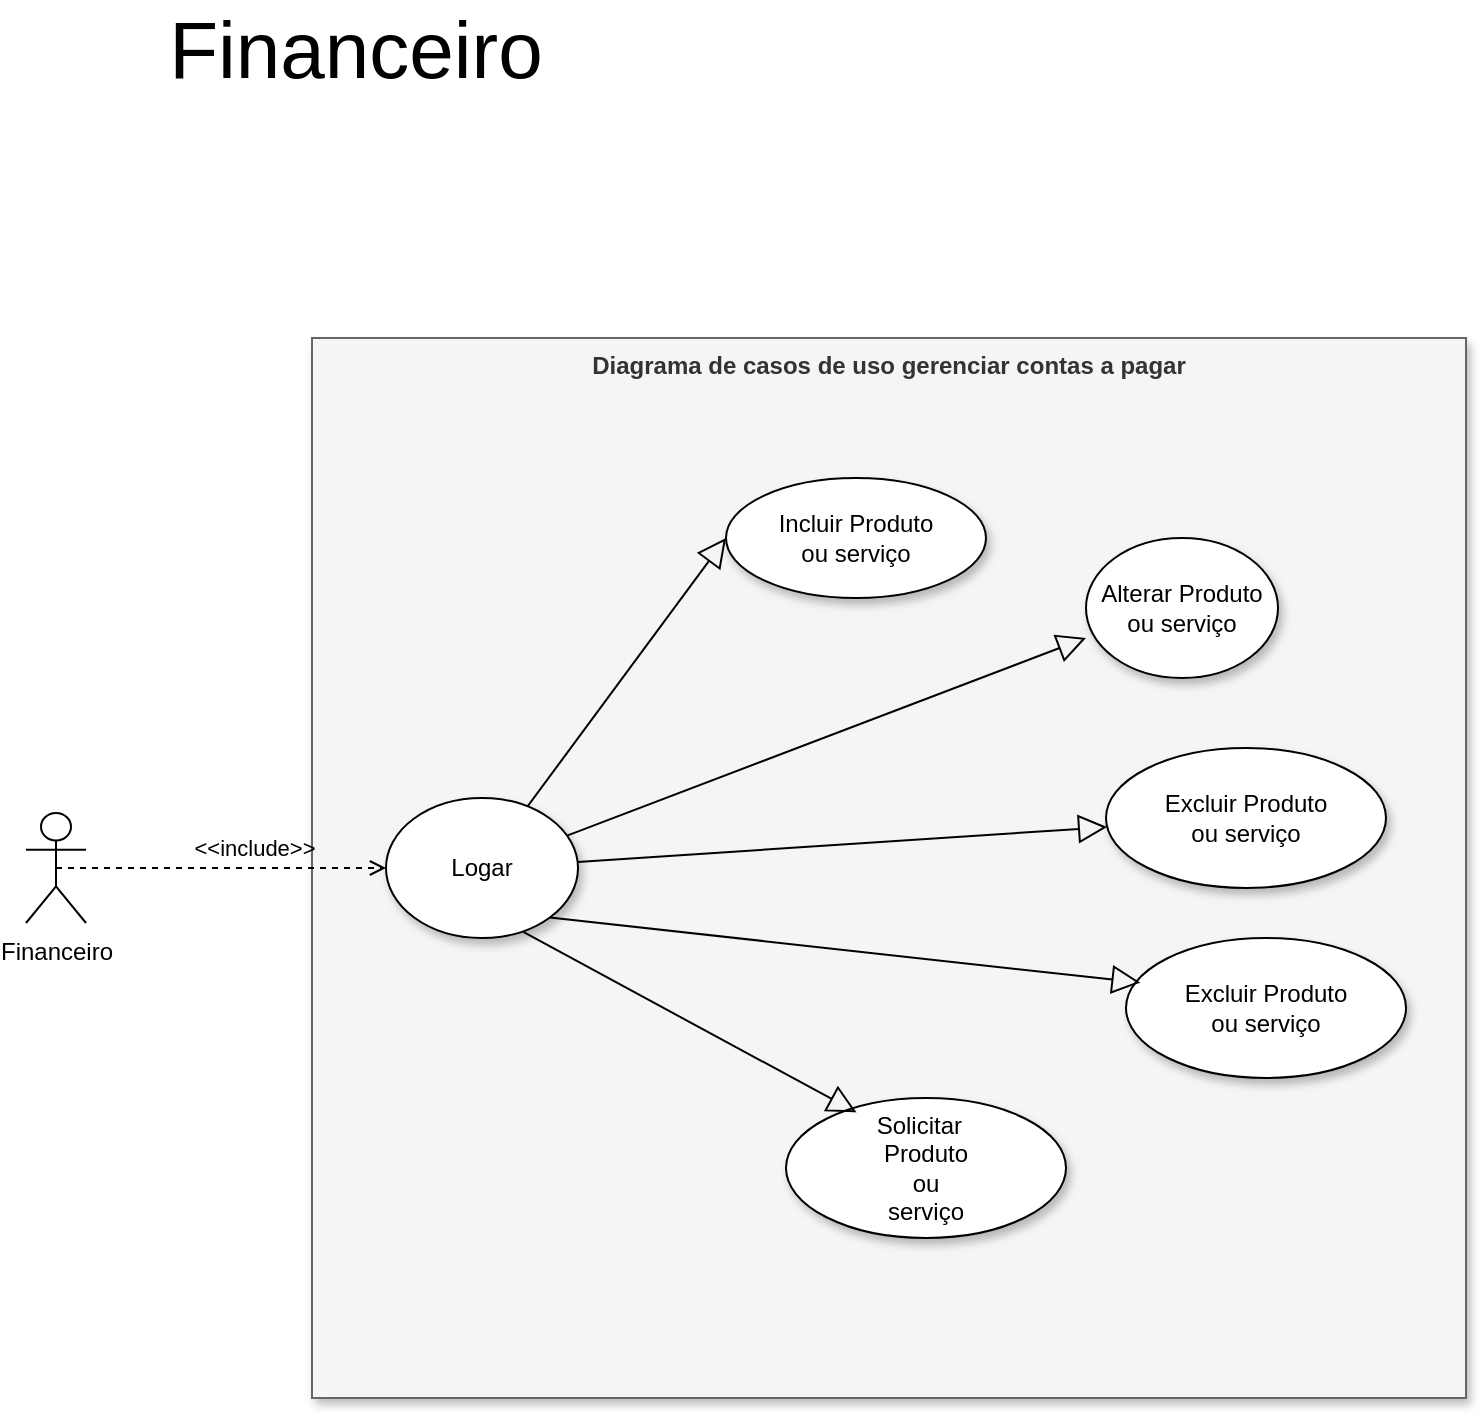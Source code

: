 <mxfile version="21.1.2" type="github">
  <diagram name="Página-1" id="rkHG6nmuOjkpt8-TUzvK">
    <mxGraphModel dx="1034" dy="477" grid="1" gridSize="10" guides="1" tooltips="1" connect="1" arrows="1" fold="1" page="1" pageScale="1" pageWidth="827" pageHeight="1169" math="0" shadow="0">
      <root>
        <mxCell id="0" />
        <mxCell id="1" parent="0" />
        <mxCell id="QimY8xbkl2on-bAjsN7t-3" value="Financeiro" style="text;html=1;strokeColor=none;fillColor=none;align=center;verticalAlign=middle;whiteSpace=wrap;rounded=0;fontSize=40;" parent="1" vertex="1">
          <mxGeometry x="20" y="80" width="330" height="30" as="geometry" />
        </mxCell>
        <mxCell id="IfJ1QCMbeDYxTQooLl67-13" value="Diagrama de casos de uso gerenciar contas a pagar" style="shape=rect;html=1;verticalAlign=top;fontStyle=1;whiteSpace=wrap;align=center;fillColor=#f5f5f5;fontColor=#333333;strokeColor=#666666;shadow=1;" parent="1" vertex="1">
          <mxGeometry x="163" y="240" width="577" height="530" as="geometry" />
        </mxCell>
        <mxCell id="IfJ1QCMbeDYxTQooLl67-19" value="Incluir Produto&lt;br&gt;ou serviço" style="ellipse;whiteSpace=wrap;html=1;shadow=1;" parent="1" vertex="1">
          <mxGeometry x="370" y="310" width="130" height="60" as="geometry" />
        </mxCell>
        <mxCell id="IfJ1QCMbeDYxTQooLl67-20" value="Financeiro" style="shape=umlActor;html=1;verticalLabelPosition=bottom;verticalAlign=top;align=center;" parent="1" vertex="1">
          <mxGeometry x="20" y="477.5" width="30" height="55" as="geometry" />
        </mxCell>
        <mxCell id="IfJ1QCMbeDYxTQooLl67-21" value="" style="edgeStyle=none;html=1;endArrow=block;endFill=0;endSize=12;verticalAlign=bottom;rounded=0;entryX=0;entryY=0.5;entryDx=0;entryDy=0;" parent="1" source="IfJ1QCMbeDYxTQooLl67-29" target="IfJ1QCMbeDYxTQooLl67-19" edge="1">
          <mxGeometry width="160" relative="1" as="geometry">
            <mxPoint x="320" y="390" as="sourcePoint" />
            <mxPoint x="290" y="405" as="targetPoint" />
          </mxGeometry>
        </mxCell>
        <mxCell id="IfJ1QCMbeDYxTQooLl67-22" value="Alterar Produto&lt;br&gt;ou serviço" style="ellipse;whiteSpace=wrap;html=1;shadow=1;" parent="1" vertex="1">
          <mxGeometry x="550" y="340" width="96" height="70" as="geometry" />
        </mxCell>
        <mxCell id="IfJ1QCMbeDYxTQooLl67-23" value="Excluir Produto&lt;br&gt;ou serviço" style="ellipse;whiteSpace=wrap;html=1;shadow=1;" parent="1" vertex="1">
          <mxGeometry x="560" y="445" width="140" height="70" as="geometry" />
        </mxCell>
        <mxCell id="IfJ1QCMbeDYxTQooLl67-24" value="" style="edgeStyle=none;html=1;endArrow=block;endFill=0;endSize=12;verticalAlign=bottom;rounded=0;entryX=0;entryY=0.714;entryDx=0;entryDy=0;entryPerimeter=0;" parent="1" source="IfJ1QCMbeDYxTQooLl67-29" target="IfJ1QCMbeDYxTQooLl67-22" edge="1">
          <mxGeometry width="160" relative="1" as="geometry">
            <mxPoint x="350" y="450" as="sourcePoint" />
            <mxPoint x="300" y="484.5" as="targetPoint" />
          </mxGeometry>
        </mxCell>
        <mxCell id="IfJ1QCMbeDYxTQooLl67-25" value="" style="edgeStyle=none;html=1;endArrow=block;endFill=0;endSize=12;verticalAlign=bottom;rounded=0;" parent="1" source="IfJ1QCMbeDYxTQooLl67-29" target="IfJ1QCMbeDYxTQooLl67-23" edge="1">
          <mxGeometry width="160" relative="1" as="geometry">
            <mxPoint x="360" y="500" as="sourcePoint" />
            <mxPoint x="370" y="515" as="targetPoint" />
          </mxGeometry>
        </mxCell>
        <mxCell id="IfJ1QCMbeDYxTQooLl67-29" value="Logar" style="ellipse;whiteSpace=wrap;html=1;shadow=1;" parent="1" vertex="1">
          <mxGeometry x="200" y="470" width="96" height="70" as="geometry" />
        </mxCell>
        <mxCell id="IfJ1QCMbeDYxTQooLl67-30" value="&amp;lt;&amp;lt;include&amp;gt;&amp;gt;" style="edgeStyle=none;html=1;endArrow=open;verticalAlign=bottom;dashed=1;labelBackgroundColor=none;rounded=0;exitX=0.5;exitY=0.5;exitDx=0;exitDy=0;exitPerimeter=0;entryX=0;entryY=0.5;entryDx=0;entryDy=0;" parent="1" source="IfJ1QCMbeDYxTQooLl67-20" target="IfJ1QCMbeDYxTQooLl67-29" edge="1">
          <mxGeometry x="0.191" y="2" width="160" relative="1" as="geometry">
            <mxPoint x="140" y="705" as="sourcePoint" />
            <mxPoint x="300" y="705" as="targetPoint" />
            <mxPoint y="1" as="offset" />
          </mxGeometry>
        </mxCell>
        <mxCell id="8verdPe4uETtDoV4nq2R-1" value="Excluir Produto&lt;br&gt;ou serviço" style="ellipse;whiteSpace=wrap;html=1;shadow=1;" vertex="1" parent="1">
          <mxGeometry x="570" y="540" width="140" height="70" as="geometry" />
        </mxCell>
        <mxCell id="8verdPe4uETtDoV4nq2R-2" value="" style="edgeStyle=none;html=1;endArrow=block;endFill=0;endSize=12;verticalAlign=bottom;rounded=0;entryX=0.052;entryY=0.319;entryDx=0;entryDy=0;entryPerimeter=0;exitX=1;exitY=1;exitDx=0;exitDy=0;" edge="1" parent="1" source="IfJ1QCMbeDYxTQooLl67-29" target="8verdPe4uETtDoV4nq2R-1">
          <mxGeometry width="160" relative="1" as="geometry">
            <mxPoint x="210" y="681" as="sourcePoint" />
            <mxPoint x="504" y="670" as="targetPoint" />
          </mxGeometry>
        </mxCell>
        <mxCell id="8verdPe4uETtDoV4nq2R-3" value="Solicitar&amp;nbsp;&amp;nbsp;&lt;br&gt;Produto &lt;br&gt;ou &lt;br&gt;serviço" style="ellipse;whiteSpace=wrap;html=1;shadow=1;" vertex="1" parent="1">
          <mxGeometry x="400" y="620" width="140" height="70" as="geometry" />
        </mxCell>
        <mxCell id="8verdPe4uETtDoV4nq2R-4" value="" style="edgeStyle=none;html=1;endArrow=block;endFill=0;endSize=12;verticalAlign=bottom;rounded=0;entryX=0.252;entryY=0.103;entryDx=0;entryDy=0;entryPerimeter=0;exitX=0.715;exitY=0.957;exitDx=0;exitDy=0;exitPerimeter=0;" edge="1" parent="1" source="IfJ1QCMbeDYxTQooLl67-29" target="8verdPe4uETtDoV4nq2R-3">
          <mxGeometry width="160" relative="1" as="geometry">
            <mxPoint x="190" y="550" as="sourcePoint" />
            <mxPoint x="453" y="652" as="targetPoint" />
          </mxGeometry>
        </mxCell>
      </root>
    </mxGraphModel>
  </diagram>
</mxfile>
